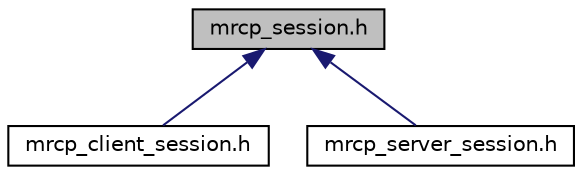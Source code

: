 digraph "mrcp_session.h"
{
  edge [fontname="Helvetica",fontsize="10",labelfontname="Helvetica",labelfontsize="10"];
  node [fontname="Helvetica",fontsize="10",shape=record];
  Node15 [label="mrcp_session.h",height=0.2,width=0.4,color="black", fillcolor="grey75", style="filled", fontcolor="black"];
  Node15 -> Node16 [dir="back",color="midnightblue",fontsize="10",style="solid",fontname="Helvetica"];
  Node16 [label="mrcp_client_session.h",height=0.2,width=0.4,color="black", fillcolor="white", style="filled",URL="$mrcp__client__session_8h.html",tooltip="MRCP Client Session. "];
  Node15 -> Node17 [dir="back",color="midnightblue",fontsize="10",style="solid",fontname="Helvetica"];
  Node17 [label="mrcp_server_session.h",height=0.2,width=0.4,color="black", fillcolor="white", style="filled",URL="$mrcp__server__session_8h.html",tooltip="MRCP Server Session. "];
}
